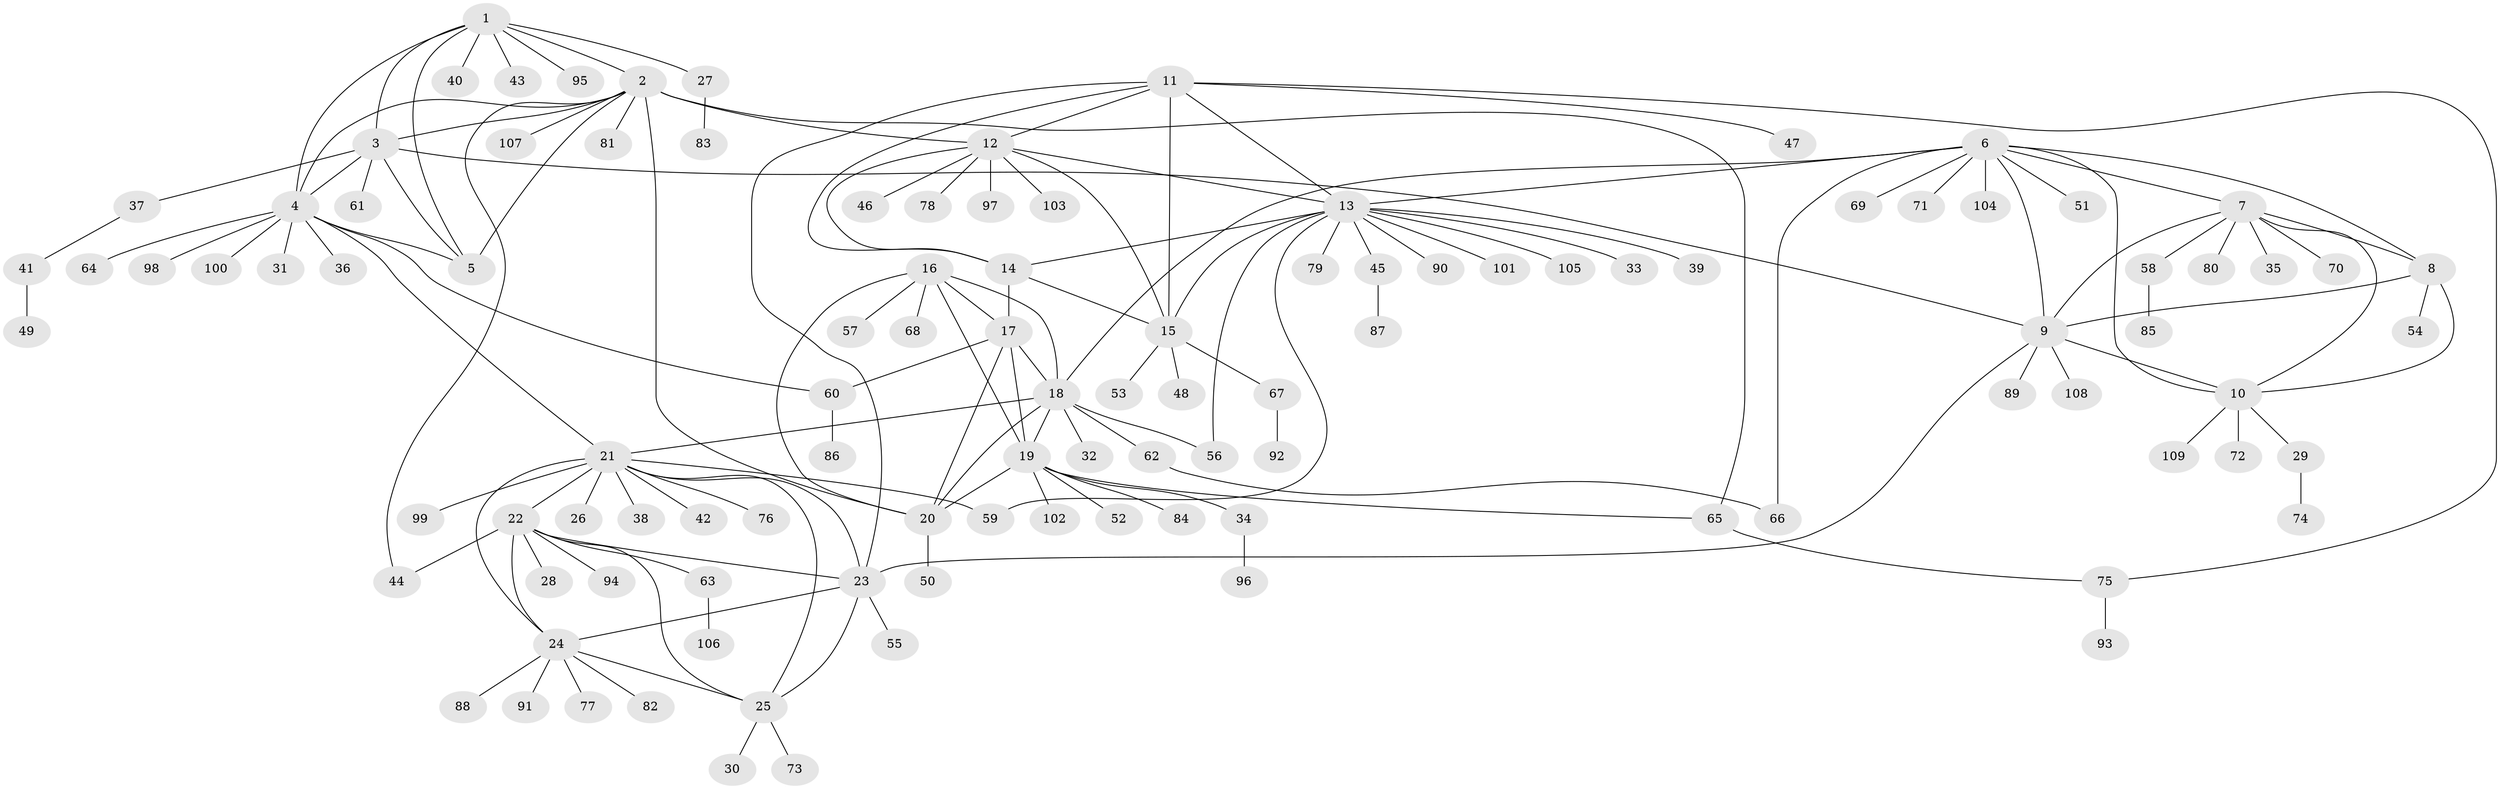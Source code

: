 // Generated by graph-tools (version 1.1) at 2025/37/03/09/25 02:37:40]
// undirected, 109 vertices, 151 edges
graph export_dot {
graph [start="1"]
  node [color=gray90,style=filled];
  1;
  2;
  3;
  4;
  5;
  6;
  7;
  8;
  9;
  10;
  11;
  12;
  13;
  14;
  15;
  16;
  17;
  18;
  19;
  20;
  21;
  22;
  23;
  24;
  25;
  26;
  27;
  28;
  29;
  30;
  31;
  32;
  33;
  34;
  35;
  36;
  37;
  38;
  39;
  40;
  41;
  42;
  43;
  44;
  45;
  46;
  47;
  48;
  49;
  50;
  51;
  52;
  53;
  54;
  55;
  56;
  57;
  58;
  59;
  60;
  61;
  62;
  63;
  64;
  65;
  66;
  67;
  68;
  69;
  70;
  71;
  72;
  73;
  74;
  75;
  76;
  77;
  78;
  79;
  80;
  81;
  82;
  83;
  84;
  85;
  86;
  87;
  88;
  89;
  90;
  91;
  92;
  93;
  94;
  95;
  96;
  97;
  98;
  99;
  100;
  101;
  102;
  103;
  104;
  105;
  106;
  107;
  108;
  109;
  1 -- 2;
  1 -- 3;
  1 -- 4;
  1 -- 5;
  1 -- 27;
  1 -- 40;
  1 -- 43;
  1 -- 95;
  2 -- 3;
  2 -- 4;
  2 -- 5;
  2 -- 12;
  2 -- 20;
  2 -- 44;
  2 -- 65;
  2 -- 81;
  2 -- 107;
  3 -- 4;
  3 -- 5;
  3 -- 9;
  3 -- 37;
  3 -- 61;
  4 -- 5;
  4 -- 21;
  4 -- 31;
  4 -- 36;
  4 -- 60;
  4 -- 64;
  4 -- 98;
  4 -- 100;
  6 -- 7;
  6 -- 8;
  6 -- 9;
  6 -- 10;
  6 -- 13;
  6 -- 18;
  6 -- 51;
  6 -- 66;
  6 -- 69;
  6 -- 71;
  6 -- 104;
  7 -- 8;
  7 -- 9;
  7 -- 10;
  7 -- 35;
  7 -- 58;
  7 -- 70;
  7 -- 80;
  8 -- 9;
  8 -- 10;
  8 -- 54;
  9 -- 10;
  9 -- 23;
  9 -- 89;
  9 -- 108;
  10 -- 29;
  10 -- 72;
  10 -- 109;
  11 -- 12;
  11 -- 13;
  11 -- 14;
  11 -- 15;
  11 -- 23;
  11 -- 47;
  11 -- 75;
  12 -- 13;
  12 -- 14;
  12 -- 15;
  12 -- 46;
  12 -- 78;
  12 -- 97;
  12 -- 103;
  13 -- 14;
  13 -- 15;
  13 -- 33;
  13 -- 39;
  13 -- 45;
  13 -- 56;
  13 -- 59;
  13 -- 79;
  13 -- 90;
  13 -- 101;
  13 -- 105;
  14 -- 15;
  14 -- 17;
  15 -- 48;
  15 -- 53;
  15 -- 67;
  16 -- 17;
  16 -- 18;
  16 -- 19;
  16 -- 20;
  16 -- 57;
  16 -- 68;
  17 -- 18;
  17 -- 19;
  17 -- 20;
  17 -- 60;
  18 -- 19;
  18 -- 20;
  18 -- 21;
  18 -- 32;
  18 -- 56;
  18 -- 62;
  19 -- 20;
  19 -- 34;
  19 -- 52;
  19 -- 65;
  19 -- 84;
  19 -- 102;
  20 -- 50;
  21 -- 22;
  21 -- 23;
  21 -- 24;
  21 -- 25;
  21 -- 26;
  21 -- 38;
  21 -- 42;
  21 -- 59;
  21 -- 76;
  21 -- 99;
  22 -- 23;
  22 -- 24;
  22 -- 25;
  22 -- 28;
  22 -- 44;
  22 -- 63;
  22 -- 94;
  23 -- 24;
  23 -- 25;
  23 -- 55;
  24 -- 25;
  24 -- 77;
  24 -- 82;
  24 -- 88;
  24 -- 91;
  25 -- 30;
  25 -- 73;
  27 -- 83;
  29 -- 74;
  34 -- 96;
  37 -- 41;
  41 -- 49;
  45 -- 87;
  58 -- 85;
  60 -- 86;
  62 -- 66;
  63 -- 106;
  65 -- 75;
  67 -- 92;
  75 -- 93;
}
